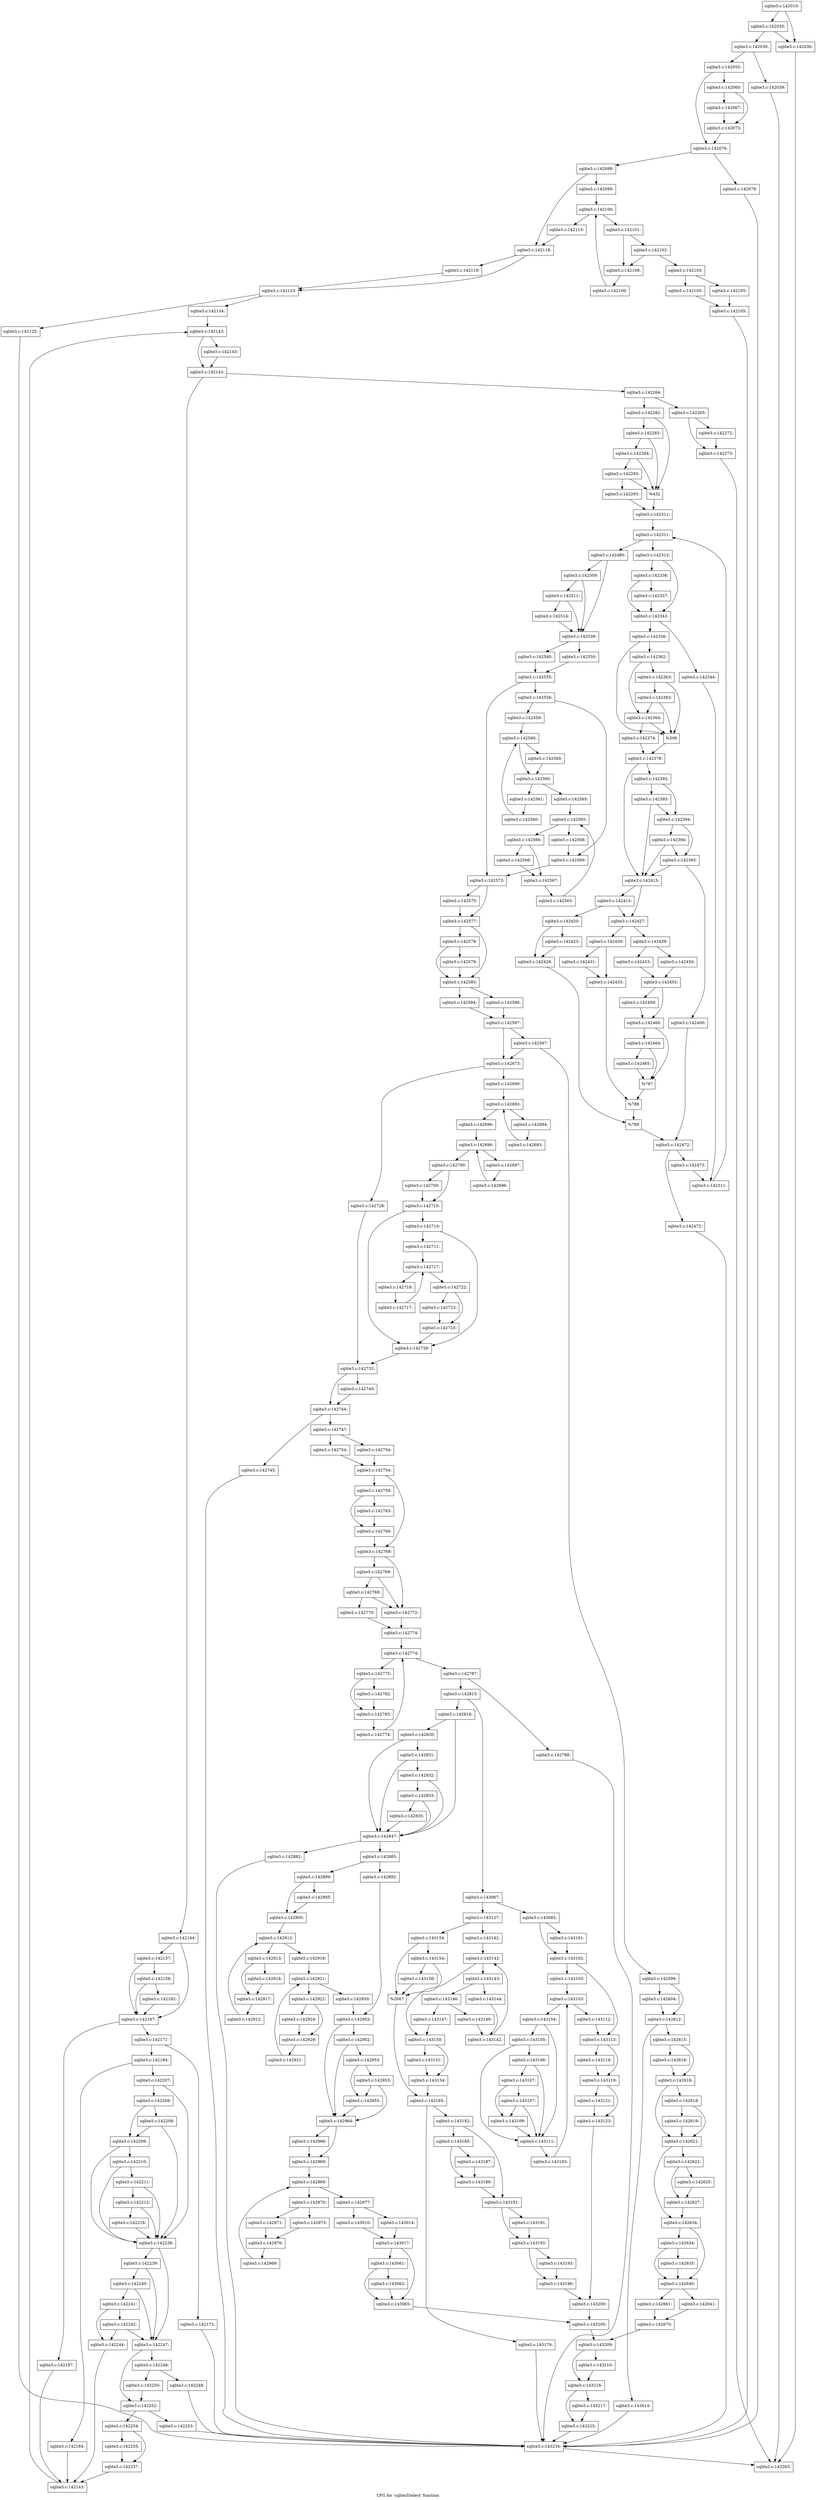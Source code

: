 digraph "CFG for 'sqlite3Select' function" {
	label="CFG for 'sqlite3Select' function";

	Node0x55c0f7ef74b0 [shape=record,label="{sqlite3.c:142010:}"];
	Node0x55c0f7ef74b0 -> Node0x55c0f7f0ac50;
	Node0x55c0f7ef74b0 -> Node0x55c0f7f0acf0;
	Node0x55c0f7f0acf0 [shape=record,label="{sqlite3.c:142035:}"];
	Node0x55c0f7f0acf0 -> Node0x55c0f7f0ac50;
	Node0x55c0f7f0acf0 -> Node0x55c0f7f0aca0;
	Node0x55c0f7f0ac50 [shape=record,label="{sqlite3.c:142036:}"];
	Node0x55c0f7f0ac50 -> Node0x55c0f7efae30;
	Node0x55c0f7f0aca0 [shape=record,label="{sqlite3.c:142039:}"];
	Node0x55c0f7f0aca0 -> Node0x55c0f7f0b620;
	Node0x55c0f7f0aca0 -> Node0x55c0f7f0b670;
	Node0x55c0f7f0b620 [shape=record,label="{sqlite3.c:142039:}"];
	Node0x55c0f7f0b620 -> Node0x55c0f7efae30;
	Node0x55c0f7f0b670 [shape=record,label="{sqlite3.c:142055:}"];
	Node0x55c0f7f0b670 -> Node0x55c0f7f0b850;
	Node0x55c0f7f0b670 -> Node0x55c0f7f0bd00;
	Node0x55c0f7f0b850 [shape=record,label="{sqlite3.c:142060:}"];
	Node0x55c0f7f0b850 -> Node0x55c0f7f0c280;
	Node0x55c0f7f0b850 -> Node0x55c0f7f0c2d0;
	Node0x55c0f7f0c280 [shape=record,label="{sqlite3.c:142067:}"];
	Node0x55c0f7f0c280 -> Node0x55c0f7f0c2d0;
	Node0x55c0f7f0c2d0 [shape=record,label="{sqlite3.c:142073:}"];
	Node0x55c0f7f0c2d0 -> Node0x55c0f7f0bd00;
	Node0x55c0f7f0bd00 [shape=record,label="{sqlite3.c:142076:}"];
	Node0x55c0f7f0bd00 -> Node0x55c0f9284ca0;
	Node0x55c0f7f0bd00 -> Node0x55c0f9284cf0;
	Node0x55c0f9284ca0 [shape=record,label="{sqlite3.c:142078:}"];
	Node0x55c0f9284ca0 -> Node0x55c0f9285930;
	Node0x55c0f9284cf0 [shape=record,label="{sqlite3.c:142098:}"];
	Node0x55c0f9284cf0 -> Node0x55c0f9285b80;
	Node0x55c0f9284cf0 -> Node0x55c0f9285bd0;
	Node0x55c0f9285b80 [shape=record,label="{sqlite3.c:142099:}"];
	Node0x55c0f9285b80 -> Node0x55c0f9286a30;
	Node0x55c0f9286a30 [shape=record,label="{sqlite3.c:142100:}"];
	Node0x55c0f9286a30 -> Node0x55c0f9286c50;
	Node0x55c0f9286a30 -> Node0x55c0f9286880;
	Node0x55c0f9286c50 [shape=record,label="{sqlite3.c:142101:}"];
	Node0x55c0f9286c50 -> Node0x55c0f9287c30;
	Node0x55c0f9286c50 -> Node0x55c0f9287be0;
	Node0x55c0f9287c30 [shape=record,label="{sqlite3.c:142102:}"];
	Node0x55c0f9287c30 -> Node0x55c0f9287b90;
	Node0x55c0f9287c30 -> Node0x55c0f9287be0;
	Node0x55c0f9287b90 [shape=record,label="{sqlite3.c:142103:}"];
	Node0x55c0f9287b90 -> Node0x55c0f9288b90;
	Node0x55c0f9287b90 -> Node0x55c0f9288be0;
	Node0x55c0f9288b90 [shape=record,label="{sqlite3.c:142105:}"];
	Node0x55c0f9288b90 -> Node0x55c0f9288c30;
	Node0x55c0f9288be0 [shape=record,label="{sqlite3.c:142105:}"];
	Node0x55c0f9288be0 -> Node0x55c0f9288c30;
	Node0x55c0f9288c30 [shape=record,label="{sqlite3.c:142105:}"];
	Node0x55c0f9288c30 -> Node0x55c0f9285930;
	Node0x55c0f9287be0 [shape=record,label="{sqlite3.c:142109:}"];
	Node0x55c0f9287be0 -> Node0x55c0f9286bc0;
	Node0x55c0f9286bc0 [shape=record,label="{sqlite3.c:142100:}"];
	Node0x55c0f9286bc0 -> Node0x55c0f9286a30;
	Node0x55c0f9286880 [shape=record,label="{sqlite3.c:142115:}"];
	Node0x55c0f9286880 -> Node0x55c0f9285bd0;
	Node0x55c0f9285bd0 [shape=record,label="{sqlite3.c:142118:}"];
	Node0x55c0f9285bd0 -> Node0x55c0f928a240;
	Node0x55c0f9285bd0 -> Node0x55c0f928a290;
	Node0x55c0f928a240 [shape=record,label="{sqlite3.c:142119:}"];
	Node0x55c0f928a240 -> Node0x55c0f928a290;
	Node0x55c0f928a290 [shape=record,label="{sqlite3.c:142123:}"];
	Node0x55c0f928a290 -> Node0x55c0f63a7c30;
	Node0x55c0f928a290 -> Node0x55c0f928ae30;
	Node0x55c0f63a7c30 [shape=record,label="{sqlite3.c:142125:}"];
	Node0x55c0f63a7c30 -> Node0x55c0f9285930;
	Node0x55c0f928ae30 [shape=record,label="{sqlite3.c:142134:}"];
	Node0x55c0f928ae30 -> Node0x55c0f928b310;
	Node0x55c0f928b310 [shape=record,label="{sqlite3.c:142143:}"];
	Node0x55c0f928b310 -> Node0x55c0f928c550;
	Node0x55c0f928b310 -> Node0x55c0f928c5a0;
	Node0x55c0f928c5a0 [shape=record,label="{sqlite3.c:142143:}"];
	Node0x55c0f928c5a0 -> Node0x55c0f928c550;
	Node0x55c0f928c550 [shape=record,label="{sqlite3.c:142143:}"];
	Node0x55c0f928c550 -> Node0x55c0f928c4d0;
	Node0x55c0f928c550 -> Node0x55c0f4feaee0;
	Node0x55c0f928c4d0 [shape=record,label="{sqlite3.c:142144:}"];
	Node0x55c0f928c4d0 -> Node0x55c0f928e300;
	Node0x55c0f928c4d0 -> Node0x55c0f928e230;
	Node0x55c0f928e300 [shape=record,label="{sqlite3.c:142157:}"];
	Node0x55c0f928e300 -> Node0x55c0f928e280;
	Node0x55c0f928e300 -> Node0x55c0f928e230;
	Node0x55c0f928e280 [shape=record,label="{sqlite3.c:142158:}"];
	Node0x55c0f928e280 -> Node0x55c0f928e1e0;
	Node0x55c0f928e280 -> Node0x55c0f928e230;
	Node0x55c0f928e1e0 [shape=record,label="{sqlite3.c:142162:}"];
	Node0x55c0f928e1e0 -> Node0x55c0f928e230;
	Node0x55c0f928e230 [shape=record,label="{sqlite3.c:142167:}"];
	Node0x55c0f928e230 -> Node0x55c0f63a2c20;
	Node0x55c0f928e230 -> Node0x55c0f9290630;
	Node0x55c0f63a2c20 [shape=record,label="{sqlite3.c:142167:}"];
	Node0x55c0f63a2c20 -> Node0x55c0f928c440;
	Node0x55c0f9290630 [shape=record,label="{sqlite3.c:142171:}"];
	Node0x55c0f9290630 -> Node0x55c0f92908c0;
	Node0x55c0f9290630 -> Node0x55c0f9290910;
	Node0x55c0f92908c0 [shape=record,label="{sqlite3.c:142172:}"];
	Node0x55c0f92908c0 -> Node0x55c0f9285930;
	Node0x55c0f9290910 [shape=record,label="{sqlite3.c:142184:}"];
	Node0x55c0f9290910 -> Node0x55c0f9291970;
	Node0x55c0f9290910 -> Node0x55c0f9291b90;
	Node0x55c0f9291970 [shape=record,label="{sqlite3.c:142184:}"];
	Node0x55c0f9291970 -> Node0x55c0f928c440;
	Node0x55c0f9291b90 [shape=record,label="{sqlite3.c:142207:}"];
	Node0x55c0f9291b90 -> Node0x55c0f92924e0;
	Node0x55c0f9291b90 -> Node0x55c0f9292290;
	Node0x55c0f92924e0 [shape=record,label="{sqlite3.c:142208:}"];
	Node0x55c0f92924e0 -> Node0x55c0f9292460;
	Node0x55c0f92924e0 -> Node0x55c0f9292970;
	Node0x55c0f9292970 [shape=record,label="{sqlite3.c:142208:}"];
	Node0x55c0f9292970 -> Node0x55c0f9292460;
	Node0x55c0f9292970 -> Node0x55c0f9292290;
	Node0x55c0f9292460 [shape=record,label="{sqlite3.c:142209:}"];
	Node0x55c0f9292460 -> Node0x55c0f92923e0;
	Node0x55c0f9292460 -> Node0x55c0f9292290;
	Node0x55c0f92923e0 [shape=record,label="{sqlite3.c:142210:}"];
	Node0x55c0f92923e0 -> Node0x55c0f9292360;
	Node0x55c0f92923e0 -> Node0x55c0f9292290;
	Node0x55c0f9292360 [shape=record,label="{sqlite3.c:142211:}"];
	Node0x55c0f9292360 -> Node0x55c0f92922e0;
	Node0x55c0f9292360 -> Node0x55c0f9292290;
	Node0x55c0f92922e0 [shape=record,label="{sqlite3.c:142212:}"];
	Node0x55c0f92922e0 -> Node0x55c0f9292240;
	Node0x55c0f92922e0 -> Node0x55c0f9292290;
	Node0x55c0f9292240 [shape=record,label="{sqlite3.c:142216:}"];
	Node0x55c0f9292240 -> Node0x55c0f9292290;
	Node0x55c0f9292290 [shape=record,label="{sqlite3.c:142238:}"];
	Node0x55c0f9292290 -> Node0x55c0f9294b40;
	Node0x55c0f9292290 -> Node0x55c0f92949f0;
	Node0x55c0f9294b40 [shape=record,label="{sqlite3.c:142239:}"];
	Node0x55c0f9294b40 -> Node0x55c0f9294ac0;
	Node0x55c0f9294b40 -> Node0x55c0f92949f0;
	Node0x55c0f9294ac0 [shape=record,label="{sqlite3.c:142240:}"];
	Node0x55c0f9294ac0 -> Node0x55c0f9294a40;
	Node0x55c0f9294ac0 -> Node0x55c0f92949f0;
	Node0x55c0f9294a40 [shape=record,label="{sqlite3.c:142241:}"];
	Node0x55c0f9294a40 -> Node0x55c0f92949a0;
	Node0x55c0f9294a40 -> Node0x55c0f92956d0;
	Node0x55c0f92956d0 [shape=record,label="{sqlite3.c:142242:}"];
	Node0x55c0f92956d0 -> Node0x55c0f92949a0;
	Node0x55c0f92956d0 -> Node0x55c0f92949f0;
	Node0x55c0f92949a0 [shape=record,label="{sqlite3.c:142244:}"];
	Node0x55c0f92949a0 -> Node0x55c0f928c440;
	Node0x55c0f92949f0 [shape=record,label="{sqlite3.c:142247:}"];
	Node0x55c0f92949f0 -> Node0x55c0f9296580;
	Node0x55c0f92949f0 -> Node0x55c0f92965d0;
	Node0x55c0f9296580 [shape=record,label="{sqlite3.c:142248:}"];
	Node0x55c0f9296580 -> Node0x55c0f63ac010;
	Node0x55c0f9296580 -> Node0x55c0f9296db0;
	Node0x55c0f63ac010 [shape=record,label="{sqlite3.c:142248:}"];
	Node0x55c0f63ac010 -> Node0x55c0f9285930;
	Node0x55c0f9296db0 [shape=record,label="{sqlite3.c:142250:}"];
	Node0x55c0f9296db0 -> Node0x55c0f92965d0;
	Node0x55c0f92965d0 [shape=record,label="{sqlite3.c:142252:}"];
	Node0x55c0f92965d0 -> Node0x55c0f9297970;
	Node0x55c0f92965d0 -> Node0x55c0f92979c0;
	Node0x55c0f9297970 [shape=record,label="{sqlite3.c:142253:}"];
	Node0x55c0f9297970 -> Node0x55c0f9285930;
	Node0x55c0f92979c0 [shape=record,label="{sqlite3.c:142254:}"];
	Node0x55c0f92979c0 -> Node0x55c0f9297dc0;
	Node0x55c0f92979c0 -> Node0x55c0f9297d70;
	Node0x55c0f9297d70 [shape=record,label="{sqlite3.c:142255:}"];
	Node0x55c0f9297d70 -> Node0x55c0f9297dc0;
	Node0x55c0f9297dc0 [shape=record,label="{sqlite3.c:142257:}"];
	Node0x55c0f9297dc0 -> Node0x55c0f928c440;
	Node0x55c0f928c440 [shape=record,label="{sqlite3.c:142143:}"];
	Node0x55c0f928c440 -> Node0x55c0f928b310;
	Node0x55c0f4feaee0 [shape=record,label="{sqlite3.c:142264:}"];
	Node0x55c0f4feaee0 -> Node0x55c0f9298ba0;
	Node0x55c0f4feaee0 -> Node0x55c0f9298bf0;
	Node0x55c0f9298ba0 [shape=record,label="{sqlite3.c:142265:}"];
	Node0x55c0f9298ba0 -> Node0x55c0f63a9810;
	Node0x55c0f9298ba0 -> Node0x55c0f9290170;
	Node0x55c0f63a9810 [shape=record,label="{sqlite3.c:142272:}"];
	Node0x55c0f63a9810 -> Node0x55c0f9290170;
	Node0x55c0f9290170 [shape=record,label="{sqlite3.c:142273:}"];
	Node0x55c0f9290170 -> Node0x55c0f7efae30;
	Node0x55c0f9298bf0 [shape=record,label="{sqlite3.c:142282:}"];
	Node0x55c0f9298bf0 -> Node0x55c0f929a420;
	Node0x55c0f9298bf0 -> Node0x55c0f929a2d0;
	Node0x55c0f929a420 [shape=record,label="{sqlite3.c:142283:}"];
	Node0x55c0f929a420 -> Node0x55c0f929a3a0;
	Node0x55c0f929a420 -> Node0x55c0f929a2d0;
	Node0x55c0f929a3a0 [shape=record,label="{sqlite3.c:142284:}"];
	Node0x55c0f929a3a0 -> Node0x55c0f929a320;
	Node0x55c0f929a3a0 -> Node0x55c0f929a2d0;
	Node0x55c0f929a320 [shape=record,label="{sqlite3.c:142285:}"];
	Node0x55c0f929a320 -> Node0x55c0f5447e80;
	Node0x55c0f929a320 -> Node0x55c0f929a2d0;
	Node0x55c0f5447e80 [shape=record,label="{sqlite3.c:142293:}"];
	Node0x55c0f5447e80 -> Node0x55c0f92996a0;
	Node0x55c0f929a2d0 [shape=record,label="{%432}"];
	Node0x55c0f929a2d0 -> Node0x55c0f92996a0;
	Node0x55c0f92996a0 [shape=record,label="{sqlite3.c:142311:}"];
	Node0x55c0f92996a0 -> Node0x55c0f929b420;
	Node0x55c0f929b420 [shape=record,label="{sqlite3.c:142311:}"];
	Node0x55c0f929b420 -> Node0x55c0f929bb30;
	Node0x55c0f929b420 -> Node0x55c0f64475e0;
	Node0x55c0f929bb30 [shape=record,label="{sqlite3.c:142312:}"];
	Node0x55c0f929bb30 -> Node0x55c0f929d100;
	Node0x55c0f929bb30 -> Node0x55c0f929d0b0;
	Node0x55c0f929d100 [shape=record,label="{sqlite3.c:142336:}"];
	Node0x55c0f929d100 -> Node0x55c0f929d060;
	Node0x55c0f929d100 -> Node0x55c0f929d0b0;
	Node0x55c0f929d060 [shape=record,label="{sqlite3.c:142337:}"];
	Node0x55c0f929d060 -> Node0x55c0f929d0b0;
	Node0x55c0f929d0b0 [shape=record,label="{sqlite3.c:142343:}"];
	Node0x55c0f929d0b0 -> Node0x55c0f929de60;
	Node0x55c0f929d0b0 -> Node0x55c0f929e340;
	Node0x55c0f929de60 [shape=record,label="{sqlite3.c:142344:}"];
	Node0x55c0f929de60 -> Node0x55c0f929baa0;
	Node0x55c0f929e340 [shape=record,label="{sqlite3.c:142356:}"];
	Node0x55c0f929e340 -> Node0x55c0f929f2e0;
	Node0x55c0f929e340 -> Node0x55c0f929f210;
	Node0x55c0f929f2e0 [shape=record,label="{sqlite3.c:142362:}"];
	Node0x55c0f929f2e0 -> Node0x55c0f929f260;
	Node0x55c0f929f2e0 -> Node0x55c0f929f620;
	Node0x55c0f929f620 [shape=record,label="{sqlite3.c:142363:}"];
	Node0x55c0f929f620 -> Node0x55c0f929fb70;
	Node0x55c0f929f620 -> Node0x55c0f929f210;
	Node0x55c0f929fb70 [shape=record,label="{sqlite3.c:142363:}"];
	Node0x55c0f929fb70 -> Node0x55c0f929f260;
	Node0x55c0f929fb70 -> Node0x55c0f929f210;
	Node0x55c0f929f260 [shape=record,label="{sqlite3.c:142364:}"];
	Node0x55c0f929f260 -> Node0x55c0f5985870;
	Node0x55c0f929f260 -> Node0x55c0f929f210;
	Node0x55c0f5985870 [shape=record,label="{sqlite3.c:142374:}"];
	Node0x55c0f5985870 -> Node0x55c0f929ee60;
	Node0x55c0f929f210 [shape=record,label="{%506}"];
	Node0x55c0f929f210 -> Node0x55c0f929ee60;
	Node0x55c0f929ee60 [shape=record,label="{sqlite3.c:142378:}"];
	Node0x55c0f929ee60 -> Node0x55c0f92a19c0;
	Node0x55c0f929ee60 -> Node0x55c0f92a1870;
	Node0x55c0f92a19c0 [shape=record,label="{sqlite3.c:142392:}"];
	Node0x55c0f92a19c0 -> Node0x55c0f92a1940;
	Node0x55c0f92a19c0 -> Node0x55c0f92a1c80;
	Node0x55c0f92a1c80 [shape=record,label="{sqlite3.c:142393:}"];
	Node0x55c0f92a1c80 -> Node0x55c0f92a1940;
	Node0x55c0f92a1c80 -> Node0x55c0f92a1870;
	Node0x55c0f92a1940 [shape=record,label="{sqlite3.c:142394:}"];
	Node0x55c0f92a1940 -> Node0x55c0f92a18c0;
	Node0x55c0f92a1940 -> Node0x55c0f92a2930;
	Node0x55c0f92a2930 [shape=record,label="{sqlite3.c:142394:}"];
	Node0x55c0f92a2930 -> Node0x55c0f92a18c0;
	Node0x55c0f92a2930 -> Node0x55c0f92a1870;
	Node0x55c0f92a18c0 [shape=record,label="{sqlite3.c:142395:}"];
	Node0x55c0f92a18c0 -> Node0x55c0f6447680;
	Node0x55c0f92a18c0 -> Node0x55c0f92a1870;
	Node0x55c0f6447680 [shape=record,label="{sqlite3.c:142400:}"];
	Node0x55c0f6447680 -> Node0x55c0f92a0d00;
	Node0x55c0f92a1870 [shape=record,label="{sqlite3.c:142415:}"];
	Node0x55c0f92a1870 -> Node0x55c0f92a7550;
	Node0x55c0f92a1870 -> Node0x55c0f92a7500;
	Node0x55c0f92a7550 [shape=record,label="{sqlite3.c:142415:}"];
	Node0x55c0f92a7550 -> Node0x55c0f92a4d30;
	Node0x55c0f92a7550 -> Node0x55c0f92a7500;
	Node0x55c0f92a4d30 [shape=record,label="{sqlite3.c:142420:}"];
	Node0x55c0f92a4d30 -> Node0x55c0f92a8e60;
	Node0x55c0f92a4d30 -> Node0x55c0f92a8eb0;
	Node0x55c0f92a8e60 [shape=record,label="{sqlite3.c:142423:}"];
	Node0x55c0f92a8e60 -> Node0x55c0f92a8eb0;
	Node0x55c0f92a8eb0 [shape=record,label="{sqlite3.c:142426:}"];
	Node0x55c0f92a8eb0 -> Node0x55c0f92a74b0;
	Node0x55c0f92a7500 [shape=record,label="{sqlite3.c:142427:}"];
	Node0x55c0f92a7500 -> Node0x55c0f92aa390;
	Node0x55c0f92a7500 -> Node0x55c0f92aa430;
	Node0x55c0f92aa390 [shape=record,label="{sqlite3.c:142430:}"];
	Node0x55c0f92aa390 -> Node0x55c0f644a3e0;
	Node0x55c0f92aa390 -> Node0x55c0f92aad30;
	Node0x55c0f644a3e0 [shape=record,label="{sqlite3.c:142431:}"];
	Node0x55c0f644a3e0 -> Node0x55c0f92aad30;
	Node0x55c0f92aad30 [shape=record,label="{sqlite3.c:142433:}"];
	Node0x55c0f92aad30 -> Node0x55c0f92aa3e0;
	Node0x55c0f92aa430 [shape=record,label="{sqlite3.c:142439:}"];
	Node0x55c0f92aa430 -> Node0x55c0f92add60;
	Node0x55c0f92aa430 -> Node0x55c0f92ade00;
	Node0x55c0f92add60 [shape=record,label="{sqlite3.c:142450:}"];
	Node0x55c0f92add60 -> Node0x55c0f92addb0;
	Node0x55c0f92ade00 [shape=record,label="{sqlite3.c:142453:}"];
	Node0x55c0f92ade00 -> Node0x55c0f92addb0;
	Node0x55c0f92addb0 [shape=record,label="{sqlite3.c:142455:}"];
	Node0x55c0f92addb0 -> Node0x55c0f92aff20;
	Node0x55c0f92addb0 -> Node0x55c0f92aff70;
	Node0x55c0f92aff20 [shape=record,label="{sqlite3.c:142459:}"];
	Node0x55c0f92aff20 -> Node0x55c0f92aff70;
	Node0x55c0f92aff70 [shape=record,label="{sqlite3.c:142460:}"];
	Node0x55c0f92aff70 -> Node0x55c0f92b1730;
	Node0x55c0f92aff70 -> Node0x55c0f92b1360;
	Node0x55c0f92b1730 [shape=record,label="{sqlite3.c:142464:}"];
	Node0x55c0f92b1730 -> Node0x55c0f54482f0;
	Node0x55c0f92b1730 -> Node0x55c0f92b1360;
	Node0x55c0f54482f0 [shape=record,label="{sqlite3.c:142465:}"];
	Node0x55c0f54482f0 -> Node0x55c0f92b1360;
	Node0x55c0f92b1360 [shape=record,label="{%787}"];
	Node0x55c0f92b1360 -> Node0x55c0f92aa3e0;
	Node0x55c0f92aa3e0 [shape=record,label="{%788}"];
	Node0x55c0f92aa3e0 -> Node0x55c0f92a74b0;
	Node0x55c0f92a74b0 [shape=record,label="{%789}"];
	Node0x55c0f92a74b0 -> Node0x55c0f92a0d00;
	Node0x55c0f92a0d00 [shape=record,label="{sqlite3.c:142472:}"];
	Node0x55c0f92a0d00 -> Node0x55c0f92b3ac0;
	Node0x55c0f92a0d00 -> Node0x55c0f92b3b10;
	Node0x55c0f92b3ac0 [shape=record,label="{sqlite3.c:142472:}"];
	Node0x55c0f92b3ac0 -> Node0x55c0f9285930;
	Node0x55c0f92b3b10 [shape=record,label="{sqlite3.c:142473:}"];
	Node0x55c0f92b3b10 -> Node0x55c0f929baa0;
	Node0x55c0f929baa0 [shape=record,label="{sqlite3.c:142311:}"];
	Node0x55c0f929baa0 -> Node0x55c0f929b420;
	Node0x55c0f64475e0 [shape=record,label="{sqlite3.c:142480:}"];
	Node0x55c0f64475e0 -> Node0x55c0f92b5fa0;
	Node0x55c0f64475e0 -> Node0x55c0f92b5ed0;
	Node0x55c0f92b5fa0 [shape=record,label="{sqlite3.c:142509:}"];
	Node0x55c0f92b5fa0 -> Node0x55c0f92b5f20;
	Node0x55c0f92b5fa0 -> Node0x55c0f92b5ed0;
	Node0x55c0f92b5f20 [shape=record,label="{sqlite3.c:142511:}"];
	Node0x55c0f92b5f20 -> Node0x55c0f92b5e80;
	Node0x55c0f92b5f20 -> Node0x55c0f92b5ed0;
	Node0x55c0f92b5e80 [shape=record,label="{sqlite3.c:142514:}"];
	Node0x55c0f92b5e80 -> Node0x55c0f92b5ed0;
	Node0x55c0f92b5ed0 [shape=record,label="{sqlite3.c:142539:}"];
	Node0x55c0f92b5ed0 -> Node0x55c0f92b7f90;
	Node0x55c0f92b5ed0 -> Node0x55c0f92b8030;
	Node0x55c0f92b7f90 [shape=record,label="{sqlite3.c:142540:}"];
	Node0x55c0f92b7f90 -> Node0x55c0f92b7fe0;
	Node0x55c0f92b8030 [shape=record,label="{sqlite3.c:142550:}"];
	Node0x55c0f92b8030 -> Node0x55c0f92b7fe0;
	Node0x55c0f92b7fe0 [shape=record,label="{sqlite3.c:142555:}"];
	Node0x55c0f92b7fe0 -> Node0x55c0f63a6630;
	Node0x55c0f92b7fe0 -> Node0x55c0f92b8eb0;
	Node0x55c0f63a6630 [shape=record,label="{sqlite3.c:142556:}"];
	Node0x55c0f63a6630 -> Node0x55c0f92bb2a0;
	Node0x55c0f63a6630 -> Node0x55c0f92bb2f0;
	Node0x55c0f92bb2a0 [shape=record,label="{sqlite3.c:142559:}"];
	Node0x55c0f92bb2a0 -> Node0x55c0f92bbf70;
	Node0x55c0f92bbf70 [shape=record,label="{sqlite3.c:142560:}"];
	Node0x55c0f92bbf70 -> Node0x55c0f92bc260;
	Node0x55c0f92bbf70 -> Node0x55c0f92bc210;
	Node0x55c0f92bc260 [shape=record,label="{sqlite3.c:142560:}"];
	Node0x55c0f92bc260 -> Node0x55c0f92bc210;
	Node0x55c0f92bc210 [shape=record,label="{sqlite3.c:142560:}"];
	Node0x55c0f92bc210 -> Node0x55c0f92bc190;
	Node0x55c0f92bc210 -> Node0x55c0f92bbb00;
	Node0x55c0f92bc190 [shape=record,label="{sqlite3.c:142561:}"];
	Node0x55c0f92bc190 -> Node0x55c0f92bc100;
	Node0x55c0f92bc100 [shape=record,label="{sqlite3.c:142560:}"];
	Node0x55c0f92bc100 -> Node0x55c0f92bbf70;
	Node0x55c0f92bbb00 [shape=record,label="{sqlite3.c:142565:}"];
	Node0x55c0f92bbb00 -> Node0x55c0f92be500;
	Node0x55c0f92be500 [shape=record,label="{sqlite3.c:142565:}"];
	Node0x55c0f92be500 -> Node0x55c0f92be6b0;
	Node0x55c0f92be500 -> Node0x55c0f92be350;
	Node0x55c0f92be6b0 [shape=record,label="{sqlite3.c:142566:}"];
	Node0x55c0f92be6b0 -> Node0x55c0f92bec90;
	Node0x55c0f92be6b0 -> Node0x55c0f92bece0;
	Node0x55c0f92bec90 [shape=record,label="{sqlite3.c:142566:}"];
	Node0x55c0f92bec90 -> Node0x55c0f92bece0;
	Node0x55c0f92bece0 [shape=record,label="{sqlite3.c:142567:}"];
	Node0x55c0f92bece0 -> Node0x55c0f92be620;
	Node0x55c0f92be620 [shape=record,label="{sqlite3.c:142565:}"];
	Node0x55c0f92be620 -> Node0x55c0f92be500;
	Node0x55c0f92be350 [shape=record,label="{sqlite3.c:142568:}"];
	Node0x55c0f92be350 -> Node0x55c0f92bb2f0;
	Node0x55c0f92bb2f0 [shape=record,label="{sqlite3.c:142569:}"];
	Node0x55c0f92bb2f0 -> Node0x55c0f92b8eb0;
	Node0x55c0f92b8eb0 [shape=record,label="{sqlite3.c:142573:}"];
	Node0x55c0f92b8eb0 -> Node0x55c0f92c0510;
	Node0x55c0f92b8eb0 -> Node0x55c0f92c0560;
	Node0x55c0f92c0510 [shape=record,label="{sqlite3.c:142575:}"];
	Node0x55c0f92c0510 -> Node0x55c0f92c0560;
	Node0x55c0f92c0560 [shape=record,label="{sqlite3.c:142577:}"];
	Node0x55c0f92c0560 -> Node0x55c0f92c18a0;
	Node0x55c0f92c0560 -> Node0x55c0f92c15d0;
	Node0x55c0f92c18a0 [shape=record,label="{sqlite3.c:142578:}"];
	Node0x55c0f92c18a0 -> Node0x55c0f63a8620;
	Node0x55c0f92c18a0 -> Node0x55c0f92c15d0;
	Node0x55c0f63a8620 [shape=record,label="{sqlite3.c:142579:}"];
	Node0x55c0f63a8620 -> Node0x55c0f92c15d0;
	Node0x55c0f92c15d0 [shape=record,label="{sqlite3.c:142585:}"];
	Node0x55c0f92c15d0 -> Node0x55c0f92c24e0;
	Node0x55c0f92c15d0 -> Node0x55c0f92c2580;
	Node0x55c0f92c24e0 [shape=record,label="{sqlite3.c:142586:}"];
	Node0x55c0f92c24e0 -> Node0x55c0f92c2530;
	Node0x55c0f92c2580 [shape=record,label="{sqlite3.c:142594:}"];
	Node0x55c0f92c2580 -> Node0x55c0f92c2530;
	Node0x55c0f92c2530 [shape=record,label="{sqlite3.c:142597:}"];
	Node0x55c0f92c2530 -> Node0x55c0f92c43c0;
	Node0x55c0f92c2530 -> Node0x55c0f92c4410;
	Node0x55c0f92c4410 [shape=record,label="{sqlite3.c:142597:}"];
	Node0x55c0f92c4410 -> Node0x55c0f92c3780;
	Node0x55c0f92c4410 -> Node0x55c0f92c43c0;
	Node0x55c0f92c3780 [shape=record,label="{sqlite3.c:142599:}"];
	Node0x55c0f92c3780 -> Node0x55c0f92c5b50;
	Node0x55c0f92c3780 -> Node0x55c0f92c5ba0;
	Node0x55c0f92c5b50 [shape=record,label="{sqlite3.c:142604:}"];
	Node0x55c0f92c5b50 -> Node0x55c0f92c5ba0;
	Node0x55c0f92c5ba0 [shape=record,label="{sqlite3.c:142612:}"];
	Node0x55c0f92c5ba0 -> Node0x55c0f54ed480;
	Node0x55c0f92c5ba0 -> Node0x55c0f67ae9d0;
	Node0x55c0f54ed480 [shape=record,label="{sqlite3.c:142614:}"];
	Node0x55c0f54ed480 -> Node0x55c0f9285930;
	Node0x55c0f67ae9d0 [shape=record,label="{sqlite3.c:142615:}"];
	Node0x55c0f67ae9d0 -> Node0x55c0f92c6500;
	Node0x55c0f67ae9d0 -> Node0x55c0f92c7350;
	Node0x55c0f92c6500 [shape=record,label="{sqlite3.c:142616:}"];
	Node0x55c0f92c6500 -> Node0x55c0f92c7350;
	Node0x55c0f92c7350 [shape=record,label="{sqlite3.c:142618:}"];
	Node0x55c0f92c7350 -> Node0x55c0f92c82f0;
	Node0x55c0f92c7350 -> Node0x55c0f92c7b10;
	Node0x55c0f92c82f0 [shape=record,label="{sqlite3.c:142618:}"];
	Node0x55c0f92c82f0 -> Node0x55c0f6646d90;
	Node0x55c0f92c82f0 -> Node0x55c0f92c7b10;
	Node0x55c0f6646d90 [shape=record,label="{sqlite3.c:142619:}"];
	Node0x55c0f6646d90 -> Node0x55c0f92c7b10;
	Node0x55c0f92c7b10 [shape=record,label="{sqlite3.c:142621:}"];
	Node0x55c0f92c7b10 -> Node0x55c0f6646de0;
	Node0x55c0f92c7b10 -> Node0x55c0f92c8bb0;
	Node0x55c0f6646de0 [shape=record,label="{sqlite3.c:142622:}"];
	Node0x55c0f6646de0 -> Node0x55c0f6646e80;
	Node0x55c0f6646de0 -> Node0x55c0f6646e30;
	Node0x55c0f6646e80 [shape=record,label="{sqlite3.c:142625:}"];
	Node0x55c0f6646e80 -> Node0x55c0f6646e30;
	Node0x55c0f6646e30 [shape=record,label="{sqlite3.c:142627:}"];
	Node0x55c0f6646e30 -> Node0x55c0f92c8bb0;
	Node0x55c0f92c8bb0 [shape=record,label="{sqlite3.c:142634:}"];
	Node0x55c0f92c8bb0 -> Node0x55c0f92ca980;
	Node0x55c0f92c8bb0 -> Node0x55c0f92ca930;
	Node0x55c0f92ca980 [shape=record,label="{sqlite3.c:142634:}"];
	Node0x55c0f92ca980 -> Node0x55c0f92c9910;
	Node0x55c0f92ca980 -> Node0x55c0f92ca930;
	Node0x55c0f92c9910 [shape=record,label="{sqlite3.c:142635:}"];
	Node0x55c0f92c9910 -> Node0x55c0f92ca930;
	Node0x55c0f92ca930 [shape=record,label="{sqlite3.c:142640:}"];
	Node0x55c0f92ca930 -> Node0x55c0f92cb390;
	Node0x55c0f92ca930 -> Node0x55c0f92cb430;
	Node0x55c0f92cb390 [shape=record,label="{sqlite3.c:142641:}"];
	Node0x55c0f92cb390 -> Node0x55c0f92cb3e0;
	Node0x55c0f92cb430 [shape=record,label="{sqlite3.c:142661:}"];
	Node0x55c0f92cb430 -> Node0x55c0f92cb3e0;
	Node0x55c0f92cb3e0 [shape=record,label="{sqlite3.c:142670:}"];
	Node0x55c0f92cb3e0 -> Node0x55c0f92c4370;
	Node0x55c0f92c43c0 [shape=record,label="{sqlite3.c:142673:}"];
	Node0x55c0f92c43c0 -> Node0x55c0f92d1f90;
	Node0x55c0f92c43c0 -> Node0x55c0f92d2030;
	Node0x55c0f92d1f90 [shape=record,label="{sqlite3.c:142690:}"];
	Node0x55c0f92d1f90 -> Node0x55c0f92d3290;
	Node0x55c0f92d3290 [shape=record,label="{sqlite3.c:142693:}"];
	Node0x55c0f92d3290 -> Node0x55c0f92d34b0;
	Node0x55c0f92d3290 -> Node0x55c0f92d28e0;
	Node0x55c0f92d34b0 [shape=record,label="{sqlite3.c:142694:}"];
	Node0x55c0f92d34b0 -> Node0x55c0f92d3420;
	Node0x55c0f92d3420 [shape=record,label="{sqlite3.c:142693:}"];
	Node0x55c0f92d3420 -> Node0x55c0f92d3290;
	Node0x55c0f92d28e0 [shape=record,label="{sqlite3.c:142696:}"];
	Node0x55c0f92d28e0 -> Node0x55c0f92d4940;
	Node0x55c0f92d4940 [shape=record,label="{sqlite3.c:142696:}"];
	Node0x55c0f92d4940 -> Node0x55c0f92d4b60;
	Node0x55c0f92d4940 -> Node0x55c0f92d42c0;
	Node0x55c0f92d4b60 [shape=record,label="{sqlite3.c:142697:}"];
	Node0x55c0f92d4b60 -> Node0x55c0f92d4ad0;
	Node0x55c0f92d4ad0 [shape=record,label="{sqlite3.c:142696:}"];
	Node0x55c0f92d4ad0 -> Node0x55c0f92d4940;
	Node0x55c0f92d42c0 [shape=record,label="{sqlite3.c:142700:}"];
	Node0x55c0f92d42c0 -> Node0x55c0f92d5910;
	Node0x55c0f92d42c0 -> Node0x55c0f92d5960;
	Node0x55c0f92d5910 [shape=record,label="{sqlite3.c:142700:}"];
	Node0x55c0f92d5910 -> Node0x55c0f92d5960;
	Node0x55c0f92d5960 [shape=record,label="{sqlite3.c:142710:}"];
	Node0x55c0f92d5960 -> Node0x55c0f92d61b0;
	Node0x55c0f92d5960 -> Node0x55c0f92d6160;
	Node0x55c0f92d61b0 [shape=record,label="{sqlite3.c:142710:}"];
	Node0x55c0f92d61b0 -> Node0x55c0f92d6110;
	Node0x55c0f92d61b0 -> Node0x55c0f92d6160;
	Node0x55c0f92d6110 [shape=record,label="{sqlite3.c:142711:}"];
	Node0x55c0f92d6110 -> Node0x55c0f92d70a0;
	Node0x55c0f92d70a0 [shape=record,label="{sqlite3.c:142717:}"];
	Node0x55c0f92d70a0 -> Node0x55c0f92d72c0;
	Node0x55c0f92d70a0 -> Node0x55c0f92d6ef0;
	Node0x55c0f92d72c0 [shape=record,label="{sqlite3.c:142718:}"];
	Node0x55c0f92d72c0 -> Node0x55c0f92d7230;
	Node0x55c0f92d7230 [shape=record,label="{sqlite3.c:142717:}"];
	Node0x55c0f92d7230 -> Node0x55c0f92d70a0;
	Node0x55c0f92d6ef0 [shape=record,label="{sqlite3.c:142722:}"];
	Node0x55c0f92d6ef0 -> Node0x55c0f92d8ec0;
	Node0x55c0f92d6ef0 -> Node0x55c0f92d8f10;
	Node0x55c0f92d8ec0 [shape=record,label="{sqlite3.c:142723:}"];
	Node0x55c0f92d8ec0 -> Node0x55c0f92d8f10;
	Node0x55c0f92d8f10 [shape=record,label="{sqlite3.c:142725:}"];
	Node0x55c0f92d8f10 -> Node0x55c0f92d6160;
	Node0x55c0f92d6160 [shape=record,label="{sqlite3.c:142726:}"];
	Node0x55c0f92d6160 -> Node0x55c0f92d1fe0;
	Node0x55c0f92d2030 [shape=record,label="{sqlite3.c:142728:}"];
	Node0x55c0f92d2030 -> Node0x55c0f92d1fe0;
	Node0x55c0f92d1fe0 [shape=record,label="{sqlite3.c:142732:}"];
	Node0x55c0f92d1fe0 -> Node0x55c0f92da2a0;
	Node0x55c0f92d1fe0 -> Node0x55c0f92da2f0;
	Node0x55c0f92da2a0 [shape=record,label="{sqlite3.c:142740:}"];
	Node0x55c0f92da2a0 -> Node0x55c0f92da2f0;
	Node0x55c0f92da2f0 [shape=record,label="{sqlite3.c:142744:}"];
	Node0x55c0f92da2f0 -> Node0x55c0f64487d0;
	Node0x55c0f92da2f0 -> Node0x55c0f92dade0;
	Node0x55c0f64487d0 [shape=record,label="{sqlite3.c:142745:}"];
	Node0x55c0f64487d0 -> Node0x55c0f9285930;
	Node0x55c0f92dade0 [shape=record,label="{sqlite3.c:142747:}"];
	Node0x55c0f92dade0 -> Node0x55c0f92dc550;
	Node0x55c0f92dade0 -> Node0x55c0f92dc5a0;
	Node0x55c0f92dc550 [shape=record,label="{sqlite3.c:142754:}"];
	Node0x55c0f92dc550 -> Node0x55c0f92dc5f0;
	Node0x55c0f92dc5a0 [shape=record,label="{sqlite3.c:142754:}"];
	Node0x55c0f92dc5a0 -> Node0x55c0f92dc5f0;
	Node0x55c0f92dc5f0 [shape=record,label="{sqlite3.c:142754:}"];
	Node0x55c0f92dc5f0 -> Node0x55c0f5f15170;
	Node0x55c0f92dc5f0 -> Node0x55c0f92dd7f0;
	Node0x55c0f5f15170 [shape=record,label="{sqlite3.c:142759:}"];
	Node0x55c0f5f15170 -> Node0x55c0f92ddf00;
	Node0x55c0f5f15170 -> Node0x55c0f92ddf50;
	Node0x55c0f92ddf00 [shape=record,label="{sqlite3.c:142763:}"];
	Node0x55c0f92ddf00 -> Node0x55c0f92ddf50;
	Node0x55c0f92ddf50 [shape=record,label="{sqlite3.c:142766:}"];
	Node0x55c0f92ddf50 -> Node0x55c0f92dd7f0;
	Node0x55c0f92dd7f0 [shape=record,label="{sqlite3.c:142768:}"];
	Node0x55c0f92dd7f0 -> Node0x55c0f92df230;
	Node0x55c0f92dd7f0 -> Node0x55c0f92de4e0;
	Node0x55c0f92df230 [shape=record,label="{sqlite3.c:142769:}"];
	Node0x55c0f92df230 -> Node0x55c0f92df1b0;
	Node0x55c0f92df230 -> Node0x55c0f92de4e0;
	Node0x55c0f92df1b0 [shape=record,label="{sqlite3.c:142769:}"];
	Node0x55c0f92df1b0 -> Node0x55c0f5f15120;
	Node0x55c0f92df1b0 -> Node0x55c0f92de4e0;
	Node0x55c0f5f15120 [shape=record,label="{sqlite3.c:142770:}"];
	Node0x55c0f5f15120 -> Node0x55c0f644a390;
	Node0x55c0f92de4e0 [shape=record,label="{sqlite3.c:142772:}"];
	Node0x55c0f92de4e0 -> Node0x55c0f644a390;
	Node0x55c0f644a390 [shape=record,label="{sqlite3.c:142774:}"];
	Node0x55c0f644a390 -> Node0x55c0f92e0250;
	Node0x55c0f92e0250 [shape=record,label="{sqlite3.c:142774:}"];
	Node0x55c0f92e0250 -> Node0x55c0f92e0c60;
	Node0x55c0f92e0250 -> Node0x55c0f64476d0;
	Node0x55c0f92e0c60 [shape=record,label="{sqlite3.c:142775:}"];
	Node0x55c0f92e0c60 -> Node0x55c0f92e1f90;
	Node0x55c0f92e0c60 -> Node0x55c0f92e1fe0;
	Node0x55c0f92e1f90 [shape=record,label="{sqlite3.c:142782:}"];
	Node0x55c0f92e1f90 -> Node0x55c0f92e1fe0;
	Node0x55c0f92e1fe0 [shape=record,label="{sqlite3.c:142785:}"];
	Node0x55c0f92e1fe0 -> Node0x55c0f92e0bd0;
	Node0x55c0f92e0bd0 [shape=record,label="{sqlite3.c:142774:}"];
	Node0x55c0f92e0bd0 -> Node0x55c0f92e0250;
	Node0x55c0f64476d0 [shape=record,label="{sqlite3.c:142787:}"];
	Node0x55c0f64476d0 -> Node0x55c0f92e35f0;
	Node0x55c0f64476d0 -> Node0x55c0f92e3640;
	Node0x55c0f92e35f0 [shape=record,label="{sqlite3.c:142788:}"];
	Node0x55c0f92e35f0 -> Node0x55c0f9285930;
	Node0x55c0f92e3640 [shape=record,label="{sqlite3.c:142815:}"];
	Node0x55c0f92e3640 -> Node0x55c0f92e3b40;
	Node0x55c0f92e3640 -> Node0x55c0f92e3be0;
	Node0x55c0f92e3b40 [shape=record,label="{sqlite3.c:142816:}"];
	Node0x55c0f92e3b40 -> Node0x55c0f92e66c0;
	Node0x55c0f92e3b40 -> Node0x55c0f92e64f0;
	Node0x55c0f92e66c0 [shape=record,label="{sqlite3.c:142830:}"];
	Node0x55c0f92e66c0 -> Node0x55c0f92e6640;
	Node0x55c0f92e66c0 -> Node0x55c0f92e64f0;
	Node0x55c0f92e6640 [shape=record,label="{sqlite3.c:142831:}"];
	Node0x55c0f92e6640 -> Node0x55c0f92e65c0;
	Node0x55c0f92e6640 -> Node0x55c0f92e64f0;
	Node0x55c0f92e65c0 [shape=record,label="{sqlite3.c:142832:}"];
	Node0x55c0f92e65c0 -> Node0x55c0f92e6540;
	Node0x55c0f92e65c0 -> Node0x55c0f92e64f0;
	Node0x55c0f92e6540 [shape=record,label="{sqlite3.c:142833:}"];
	Node0x55c0f92e6540 -> Node0x55c0f92e64a0;
	Node0x55c0f92e6540 -> Node0x55c0f92e64f0;
	Node0x55c0f92e64a0 [shape=record,label="{sqlite3.c:142835:}"];
	Node0x55c0f92e64a0 -> Node0x55c0f92e64f0;
	Node0x55c0f92e64f0 [shape=record,label="{sqlite3.c:142847:}"];
	Node0x55c0f92e64f0 -> Node0x55c0f92eb3f0;
	Node0x55c0f92e64f0 -> Node0x55c0f92efe40;
	Node0x55c0f92eb3f0 [shape=record,label="{sqlite3.c:142882:}"];
	Node0x55c0f92eb3f0 -> Node0x55c0f9285930;
	Node0x55c0f92efe40 [shape=record,label="{sqlite3.c:142885:}"];
	Node0x55c0f92efe40 -> Node0x55c0f92f07a0;
	Node0x55c0f92efe40 -> Node0x55c0f92f0840;
	Node0x55c0f92f07a0 [shape=record,label="{sqlite3.c:142892:}"];
	Node0x55c0f92f07a0 -> Node0x55c0f92f07f0;
	Node0x55c0f92f0840 [shape=record,label="{sqlite3.c:142899:}"];
	Node0x55c0f92f0840 -> Node0x55c0f92f22c0;
	Node0x55c0f92f0840 -> Node0x55c0f63a66d0;
	Node0x55c0f92f22c0 [shape=record,label="{sqlite3.c:142905:}"];
	Node0x55c0f92f22c0 -> Node0x55c0f63a66d0;
	Node0x55c0f63a66d0 [shape=record,label="{sqlite3.c:142905:}"];
	Node0x55c0f63a66d0 -> Node0x55c0f92f35d0;
	Node0x55c0f92f35d0 [shape=record,label="{sqlite3.c:142912:}"];
	Node0x55c0f92f35d0 -> Node0x55c0f92f3710;
	Node0x55c0f92f35d0 -> Node0x55c0f92f3420;
	Node0x55c0f92f3710 [shape=record,label="{sqlite3.c:142913:}"];
	Node0x55c0f92f3710 -> Node0x55c0f92f3cf0;
	Node0x55c0f92f3710 -> Node0x55c0f92f3d40;
	Node0x55c0f92f3cf0 [shape=record,label="{sqlite3.c:142914:}"];
	Node0x55c0f92f3cf0 -> Node0x55c0f92f3d40;
	Node0x55c0f92f3d40 [shape=record,label="{sqlite3.c:142917:}"];
	Node0x55c0f92f3d40 -> Node0x55c0f92f3680;
	Node0x55c0f92f3680 [shape=record,label="{sqlite3.c:142912:}"];
	Node0x55c0f92f3680 -> Node0x55c0f92f35d0;
	Node0x55c0f92f3420 [shape=record,label="{sqlite3.c:142918:}"];
	Node0x55c0f92f3420 -> Node0x55c0f92f5730;
	Node0x55c0f92f5730 [shape=record,label="{sqlite3.c:142921:}"];
	Node0x55c0f92f5730 -> Node0x55c0f92f5950;
	Node0x55c0f92f5730 -> Node0x55c0f92f53c0;
	Node0x55c0f92f5950 [shape=record,label="{sqlite3.c:142922:}"];
	Node0x55c0f92f5950 -> Node0x55c0f92f6620;
	Node0x55c0f92f5950 -> Node0x55c0f92f6670;
	Node0x55c0f92f6620 [shape=record,label="{sqlite3.c:142924:}"];
	Node0x55c0f92f6620 -> Node0x55c0f92f6670;
	Node0x55c0f92f6670 [shape=record,label="{sqlite3.c:142929:}"];
	Node0x55c0f92f6670 -> Node0x55c0f92f58c0;
	Node0x55c0f92f58c0 [shape=record,label="{sqlite3.c:142921:}"];
	Node0x55c0f92f58c0 -> Node0x55c0f92f5730;
	Node0x55c0f92f53c0 [shape=record,label="{sqlite3.c:142930:}"];
	Node0x55c0f92f53c0 -> Node0x55c0f92f07f0;
	Node0x55c0f92f07f0 [shape=record,label="{sqlite3.c:142952:}"];
	Node0x55c0f92f07f0 -> Node0x55c0f92fab30;
	Node0x55c0f92f07f0 -> Node0x55c0f92faa60;
	Node0x55c0f92fab30 [shape=record,label="{sqlite3.c:142952:}"];
	Node0x55c0f92fab30 -> Node0x55c0f92faab0;
	Node0x55c0f92fab30 -> Node0x55c0f92faa60;
	Node0x55c0f92faab0 [shape=record,label="{sqlite3.c:142953:}"];
	Node0x55c0f92faab0 -> Node0x55c0f92f7910;
	Node0x55c0f92faab0 -> Node0x55c0f92fb1a0;
	Node0x55c0f92fb1a0 [shape=record,label="{sqlite3.c:142953:}"];
	Node0x55c0f92fb1a0 -> Node0x55c0f92f7910;
	Node0x55c0f92fb1a0 -> Node0x55c0f92faa60;
	Node0x55c0f92f7910 [shape=record,label="{sqlite3.c:142955:}"];
	Node0x55c0f92f7910 -> Node0x55c0f92faa60;
	Node0x55c0f92faa60 [shape=record,label="{sqlite3.c:142964:}"];
	Node0x55c0f92faa60 -> Node0x55c0f6724fb0;
	Node0x55c0f92faa60 -> Node0x55c0f92fba50;
	Node0x55c0f6724fb0 [shape=record,label="{sqlite3.c:142966:}"];
	Node0x55c0f6724fb0 -> Node0x55c0f92fba50;
	Node0x55c0f92fba50 [shape=record,label="{sqlite3.c:142969:}"];
	Node0x55c0f92fba50 -> Node0x55c0f92fcbf0;
	Node0x55c0f92fcbf0 [shape=record,label="{sqlite3.c:142969:}"];
	Node0x55c0f92fcbf0 -> Node0x55c0f92fcda0;
	Node0x55c0f92fcbf0 -> Node0x55c0f92fc890;
	Node0x55c0f92fcda0 [shape=record,label="{sqlite3.c:142970:}"];
	Node0x55c0f92fcda0 -> Node0x55c0f92fd380;
	Node0x55c0f92fcda0 -> Node0x55c0f92fd420;
	Node0x55c0f92fd380 [shape=record,label="{sqlite3.c:142971:}"];
	Node0x55c0f92fd380 -> Node0x55c0f92fd3d0;
	Node0x55c0f92fd420 [shape=record,label="{sqlite3.c:142973:}"];
	Node0x55c0f92fd420 -> Node0x55c0f92fd3d0;
	Node0x55c0f92fd3d0 [shape=record,label="{sqlite3.c:142976:}"];
	Node0x55c0f92fd3d0 -> Node0x55c0f92fcd10;
	Node0x55c0f92fcd10 [shape=record,label="{sqlite3.c:142969:}"];
	Node0x55c0f92fcd10 -> Node0x55c0f92fcbf0;
	Node0x55c0f92fc890 [shape=record,label="{sqlite3.c:142977:}"];
	Node0x55c0f92fc890 -> Node0x55c0f644a2a0;
	Node0x55c0f92fc890 -> Node0x55c0f92fda90;
	Node0x55c0f644a2a0 [shape=record,label="{sqlite3.c:143010:}"];
	Node0x55c0f644a2a0 -> Node0x55c0f5f16790;
	Node0x55c0f92fda90 [shape=record,label="{sqlite3.c:143014:}"];
	Node0x55c0f92fda90 -> Node0x55c0f5f16790;
	Node0x55c0f5f16790 [shape=record,label="{sqlite3.c:143017:}"];
	Node0x55c0f5f16790 -> Node0x55c0f9305e80;
	Node0x55c0f5f16790 -> Node0x55c0f644a250;
	Node0x55c0f9305e80 [shape=record,label="{sqlite3.c:143061:}"];
	Node0x55c0f9305e80 -> Node0x55c0f644a200;
	Node0x55c0f9305e80 -> Node0x55c0f644a250;
	Node0x55c0f644a200 [shape=record,label="{sqlite3.c:143062:}"];
	Node0x55c0f644a200 -> Node0x55c0f644a250;
	Node0x55c0f644a250 [shape=record,label="{sqlite3.c:143065:}"];
	Node0x55c0f644a250 -> Node0x55c0f92e3b90;
	Node0x55c0f92e3be0 [shape=record,label="{sqlite3.c:143067:}"];
	Node0x55c0f92e3be0 -> Node0x55c0f9308c90;
	Node0x55c0f92e3be0 -> Node0x55c0f93094e0;
	Node0x55c0f9308c90 [shape=record,label="{sqlite3.c:143082:}"];
	Node0x55c0f9308c90 -> Node0x55c0f930c2c0;
	Node0x55c0f9308c90 -> Node0x55c0f930c0b0;
	Node0x55c0f930c0b0 [shape=record,label="{sqlite3.c:143101:}"];
	Node0x55c0f930c0b0 -> Node0x55c0f930c2c0;
	Node0x55c0f930c2c0 [shape=record,label="{sqlite3.c:143102:}"];
	Node0x55c0f930c2c0 -> Node0x55c0f930caa0;
	Node0x55c0f930c2c0 -> Node0x55c0f930ca50;
	Node0x55c0f930ca50 [shape=record,label="{sqlite3.c:143103:}"];
	Node0x55c0f930ca50 -> Node0x55c0f930d780;
	Node0x55c0f930d780 [shape=record,label="{sqlite3.c:143103:}"];
	Node0x55c0f930d780 -> Node0x55c0f930d9a0;
	Node0x55c0f930d780 -> Node0x55c0f930d400;
	Node0x55c0f930d9a0 [shape=record,label="{sqlite3.c:143104:}"];
	Node0x55c0f930d9a0 -> Node0x55c0f930de80;
	Node0x55c0f930d9a0 -> Node0x55c0f930dd30;
	Node0x55c0f930de80 [shape=record,label="{sqlite3.c:143105:}"];
	Node0x55c0f930de80 -> Node0x55c0f930de00;
	Node0x55c0f930de80 -> Node0x55c0f930dd30;
	Node0x55c0f930de00 [shape=record,label="{sqlite3.c:143106:}"];
	Node0x55c0f930de00 -> Node0x55c0f930dd80;
	Node0x55c0f930de00 -> Node0x55c0f930dd30;
	Node0x55c0f930dd80 [shape=record,label="{sqlite3.c:143107:}"];
	Node0x55c0f930dd80 -> Node0x55c0f930ee90;
	Node0x55c0f930dd80 -> Node0x55c0f930dce0;
	Node0x55c0f930ee90 [shape=record,label="{sqlite3.c:143107:}"];
	Node0x55c0f930ee90 -> Node0x55c0f930dce0;
	Node0x55c0f930ee90 -> Node0x55c0f930dd30;
	Node0x55c0f930dce0 [shape=record,label="{sqlite3.c:143109:}"];
	Node0x55c0f930dce0 -> Node0x55c0f930dd30;
	Node0x55c0f930dd30 [shape=record,label="{sqlite3.c:143111:}"];
	Node0x55c0f930dd30 -> Node0x55c0f930d910;
	Node0x55c0f930d910 [shape=record,label="{sqlite3.c:143103:}"];
	Node0x55c0f930d910 -> Node0x55c0f930d780;
	Node0x55c0f930d400 [shape=record,label="{sqlite3.c:143112:}"];
	Node0x55c0f930d400 -> Node0x55c0f930caa0;
	Node0x55c0f930caa0 [shape=record,label="{sqlite3.c:143113:}"];
	Node0x55c0f930caa0 -> Node0x55c0f93100d0;
	Node0x55c0f930caa0 -> Node0x55c0f9310120;
	Node0x55c0f93100d0 [shape=record,label="{sqlite3.c:143114:}"];
	Node0x55c0f93100d0 -> Node0x55c0f9310120;
	Node0x55c0f9310120 [shape=record,label="{sqlite3.c:143119:}"];
	Node0x55c0f9310120 -> Node0x55c0f9310de0;
	Node0x55c0f9310120 -> Node0x55c0f9311010;
	Node0x55c0f9310de0 [shape=record,label="{sqlite3.c:143121:}"];
	Node0x55c0f9310de0 -> Node0x55c0f9311010;
	Node0x55c0f9311010 [shape=record,label="{sqlite3.c:143123:}"];
	Node0x55c0f9311010 -> Node0x55c0f9309490;
	Node0x55c0f93094e0 [shape=record,label="{sqlite3.c:143127:}"];
	Node0x55c0f93094e0 -> Node0x55c0f9313690;
	Node0x55c0f93094e0 -> Node0x55c0f9313730;
	Node0x55c0f9313690 [shape=record,label="{sqlite3.c:143142:}"];
	Node0x55c0f9313690 -> Node0x55c0f9313c30;
	Node0x55c0f9313c30 [shape=record,label="{sqlite3.c:143142:}"];
	Node0x55c0f9313c30 -> Node0x55c0f9313d70;
	Node0x55c0f9313c30 -> Node0x55c0f9313a80;
	Node0x55c0f9313d70 [shape=record,label="{sqlite3.c:143143:}"];
	Node0x55c0f9313d70 -> Node0x55c0f93142e0;
	Node0x55c0f9313d70 -> Node0x55c0f9314330;
	Node0x55c0f93142e0 [shape=record,label="{sqlite3.c:143144:}"];
	Node0x55c0f93142e0 -> Node0x55c0f9313ce0;
	Node0x55c0f9314330 [shape=record,label="{sqlite3.c:143146:}"];
	Node0x55c0f9314330 -> Node0x55c0f9314ca0;
	Node0x55c0f9314330 -> Node0x55c0f9314cf0;
	Node0x55c0f9314ca0 [shape=record,label="{sqlite3.c:143147:}"];
	Node0x55c0f9314ca0 -> Node0x55c0f9313a80;
	Node0x55c0f9314cf0 [shape=record,label="{sqlite3.c:143149:}"];
	Node0x55c0f9314cf0 -> Node0x55c0f9313ce0;
	Node0x55c0f9313ce0 [shape=record,label="{sqlite3.c:143142:}"];
	Node0x55c0f9313ce0 -> Node0x55c0f9313c30;
	Node0x55c0f9313a80 [shape=record,label="{sqlite3.c:143150:}"];
	Node0x55c0f9313a80 -> Node0x55c0f9315bc0;
	Node0x55c0f9313a80 -> Node0x55c0f9315c10;
	Node0x55c0f9315bc0 [shape=record,label="{sqlite3.c:143151:}"];
	Node0x55c0f9315bc0 -> Node0x55c0f9315c10;
	Node0x55c0f9315c10 [shape=record,label="{sqlite3.c:143154:}"];
	Node0x55c0f9315c10 -> Node0x55c0f93136e0;
	Node0x55c0f9313730 [shape=record,label="{sqlite3.c:143154:}"];
	Node0x55c0f9313730 -> Node0x55c0f9316a90;
	Node0x55c0f9313730 -> Node0x55c0f9316a40;
	Node0x55c0f9316a90 [shape=record,label="{sqlite3.c:143154:}"];
	Node0x55c0f9316a90 -> Node0x55c0f93169f0;
	Node0x55c0f9316a90 -> Node0x55c0f9316a40;
	Node0x55c0f93169f0 [shape=record,label="{sqlite3.c:143156:}"];
	Node0x55c0f93169f0 -> Node0x55c0f9316a40;
	Node0x55c0f9316a40 [shape=record,label="{%2067}"];
	Node0x55c0f9316a40 -> Node0x55c0f93136e0;
	Node0x55c0f93136e0 [shape=record,label="{sqlite3.c:143165:}"];
	Node0x55c0f93136e0 -> Node0x55c0f9318ca0;
	Node0x55c0f93136e0 -> Node0x55c0f9318fa0;
	Node0x55c0f9318ca0 [shape=record,label="{sqlite3.c:143179:}"];
	Node0x55c0f9318ca0 -> Node0x55c0f9285930;
	Node0x55c0f9318fa0 [shape=record,label="{sqlite3.c:143182:}"];
	Node0x55c0f9318fa0 -> Node0x55c0f9319a80;
	Node0x55c0f9318fa0 -> Node0x55c0f9319ad0;
	Node0x55c0f9319a80 [shape=record,label="{sqlite3.c:143185:}"];
	Node0x55c0f9319a80 -> Node0x55c0f931a4f0;
	Node0x55c0f9319a80 -> Node0x55c0f931a540;
	Node0x55c0f931a4f0 [shape=record,label="{sqlite3.c:143187:}"];
	Node0x55c0f931a4f0 -> Node0x55c0f931a540;
	Node0x55c0f931a540 [shape=record,label="{sqlite3.c:143189:}"];
	Node0x55c0f931a540 -> Node0x55c0f9319ad0;
	Node0x55c0f9319ad0 [shape=record,label="{sqlite3.c:143191:}"];
	Node0x55c0f9319ad0 -> Node0x55c0f931b0c0;
	Node0x55c0f9319ad0 -> Node0x55c0f931b110;
	Node0x55c0f931b0c0 [shape=record,label="{sqlite3.c:143191:}"];
	Node0x55c0f931b0c0 -> Node0x55c0f931b110;
	Node0x55c0f931b110 [shape=record,label="{sqlite3.c:143192:}"];
	Node0x55c0f931b110 -> Node0x55c0f931b720;
	Node0x55c0f931b110 -> Node0x55c0f931b770;
	Node0x55c0f931b720 [shape=record,label="{sqlite3.c:143193:}"];
	Node0x55c0f931b720 -> Node0x55c0f931b770;
	Node0x55c0f931b770 [shape=record,label="{sqlite3.c:143196:}"];
	Node0x55c0f931b770 -> Node0x55c0f9309490;
	Node0x55c0f9309490 [shape=record,label="{sqlite3.c:143200:}"];
	Node0x55c0f9309490 -> Node0x55c0f92e3b90;
	Node0x55c0f92e3b90 [shape=record,label="{sqlite3.c:143205:}"];
	Node0x55c0f92e3b90 -> Node0x55c0f92c4370;
	Node0x55c0f92c4370 [shape=record,label="{sqlite3.c:143209:}"];
	Node0x55c0f92c4370 -> Node0x55c0f6646ed0;
	Node0x55c0f92c4370 -> Node0x55c0f931d180;
	Node0x55c0f6646ed0 [shape=record,label="{sqlite3.c:143210:}"];
	Node0x55c0f6646ed0 -> Node0x55c0f931d180;
	Node0x55c0f931d180 [shape=record,label="{sqlite3.c:143216:}"];
	Node0x55c0f931d180 -> Node0x55c0f931ea60;
	Node0x55c0f931d180 -> Node0x55c0f931eab0;
	Node0x55c0f931ea60 [shape=record,label="{sqlite3.c:143217:}"];
	Node0x55c0f931ea60 -> Node0x55c0f931eab0;
	Node0x55c0f931eab0 [shape=record,label="{sqlite3.c:143225:}"];
	Node0x55c0f931eab0 -> Node0x55c0f9285930;
	Node0x55c0f9285930 [shape=record,label="{sqlite3.c:143234:}"];
	Node0x55c0f9285930 -> Node0x55c0f7efae30;
	Node0x55c0f7efae30 [shape=record,label="{sqlite3.c:143263:}"];
}
